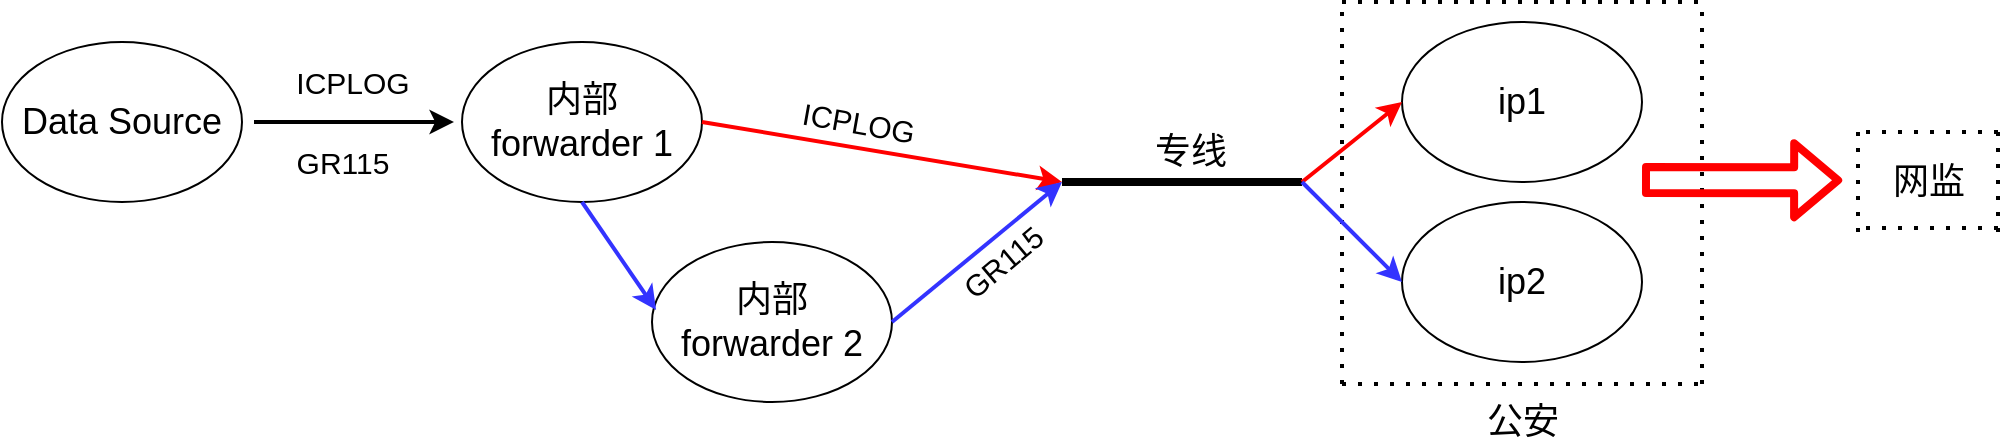 <mxfile version="13.7.4" type="github">
  <diagram id="n918JqjmJZDL5d9stIlF" name="Page-1">
    <mxGraphModel dx="775" dy="482" grid="1" gridSize="10" guides="1" tooltips="1" connect="1" arrows="1" fold="1" page="1" pageScale="1" pageWidth="827" pageHeight="1169" math="0" shadow="0">
      <root>
        <mxCell id="0" />
        <mxCell id="1" parent="0" />
        <mxCell id="3XLy-R_bskBAaHUA-YiK-1" value="&lt;font style=&quot;font-size: 18px&quot;&gt;Data Source&lt;/font&gt;" style="ellipse;whiteSpace=wrap;html=1;" parent="1" vertex="1">
          <mxGeometry x="20" y="120" width="120" height="80" as="geometry" />
        </mxCell>
        <mxCell id="3XLy-R_bskBAaHUA-YiK-2" value="" style="endArrow=classic;html=1;exitX=1;exitY=0.5;exitDx=0;exitDy=0;strokeWidth=2;" parent="1" edge="1">
          <mxGeometry width="50" height="50" relative="1" as="geometry">
            <mxPoint x="146" y="160" as="sourcePoint" />
            <mxPoint x="246" y="160" as="targetPoint" />
          </mxGeometry>
        </mxCell>
        <mxCell id="3XLy-R_bskBAaHUA-YiK-4" value="&lt;font style=&quot;font-size: 15px&quot;&gt;ICPLOG&lt;/font&gt;" style="text;html=1;align=center;verticalAlign=middle;resizable=0;points=[];autosize=1;rotation=0;" parent="1" vertex="1">
          <mxGeometry x="160" y="130" width="70" height="20" as="geometry" />
        </mxCell>
        <mxCell id="3XLy-R_bskBAaHUA-YiK-5" value="&lt;font style=&quot;font-size: 15px&quot;&gt;GR115&lt;/font&gt;" style="text;html=1;align=center;verticalAlign=middle;resizable=0;points=[];autosize=1;rotation=0;" parent="1" vertex="1">
          <mxGeometry x="160" y="170" width="60" height="20" as="geometry" />
        </mxCell>
        <mxCell id="3XLy-R_bskBAaHUA-YiK-7" value="&lt;span style=&quot;font-size: 18px&quot;&gt;内部&lt;br&gt;forwarder 1&lt;/span&gt;" style="ellipse;whiteSpace=wrap;html=1;" parent="1" vertex="1">
          <mxGeometry x="250" y="120" width="120" height="80" as="geometry" />
        </mxCell>
        <mxCell id="3XLy-R_bskBAaHUA-YiK-8" value="" style="endArrow=classic;html=1;exitX=1;exitY=0.5;exitDx=0;exitDy=0;strokeColor=#FF0000;strokeWidth=2;" parent="1" source="3XLy-R_bskBAaHUA-YiK-7" edge="1">
          <mxGeometry width="50" height="50" relative="1" as="geometry">
            <mxPoint x="380" y="150" as="sourcePoint" />
            <mxPoint x="550" y="190" as="targetPoint" />
          </mxGeometry>
        </mxCell>
        <mxCell id="3XLy-R_bskBAaHUA-YiK-9" value="&lt;span style=&quot;font-size: 18px&quot;&gt;内部&lt;br&gt;forwarder 2&lt;/span&gt;" style="ellipse;whiteSpace=wrap;html=1;" parent="1" vertex="1">
          <mxGeometry x="345" y="220" width="120" height="80" as="geometry" />
        </mxCell>
        <mxCell id="3XLy-R_bskBAaHUA-YiK-10" value="" style="endArrow=classic;html=1;entryX=0.017;entryY=0.425;entryDx=0;entryDy=0;entryPerimeter=0;exitX=0.5;exitY=1;exitDx=0;exitDy=0;strokeColor=#3333FF;strokeWidth=2;" parent="1" edge="1" target="3XLy-R_bskBAaHUA-YiK-9" source="3XLy-R_bskBAaHUA-YiK-7">
          <mxGeometry width="50" height="50" relative="1" as="geometry">
            <mxPoint x="370" y="160" as="sourcePoint" />
            <mxPoint x="450" y="210" as="targetPoint" />
          </mxGeometry>
        </mxCell>
        <mxCell id="3XLy-R_bskBAaHUA-YiK-11" value="&lt;span style=&quot;font-size: 18px&quot;&gt;ip1&lt;/span&gt;" style="ellipse;whiteSpace=wrap;html=1;" parent="1" vertex="1">
          <mxGeometry x="720" y="110" width="120" height="80" as="geometry" />
        </mxCell>
        <mxCell id="3XLy-R_bskBAaHUA-YiK-12" value="&lt;font style=&quot;font-size: 15px&quot;&gt;ICPLOG&lt;/font&gt;" style="text;html=1;align=center;verticalAlign=middle;resizable=0;points=[];autosize=1;rotation=10;" parent="1" vertex="1">
          <mxGeometry x="413.06" y="150" width="70" height="20" as="geometry" />
        </mxCell>
        <mxCell id="3XLy-R_bskBAaHUA-YiK-15" value="&lt;span style=&quot;font-size: 18px&quot;&gt;ip2&lt;/span&gt;" style="ellipse;whiteSpace=wrap;html=1;" parent="1" vertex="1">
          <mxGeometry x="720" y="200" width="120" height="80" as="geometry" />
        </mxCell>
        <mxCell id="_-6v9AoKFoI3q5lHTvhH-10" value="" style="endArrow=none;dashed=1;html=1;dashPattern=1 3;strokeWidth=2;" edge="1" parent="1">
          <mxGeometry width="50" height="50" relative="1" as="geometry">
            <mxPoint x="690" y="291" as="sourcePoint" />
            <mxPoint x="690" y="100" as="targetPoint" />
          </mxGeometry>
        </mxCell>
        <mxCell id="_-6v9AoKFoI3q5lHTvhH-11" value="" style="endArrow=none;dashed=1;html=1;dashPattern=1 3;strokeWidth=2;" edge="1" parent="1">
          <mxGeometry width="50" height="50" relative="1" as="geometry">
            <mxPoint x="690" y="291" as="sourcePoint" />
            <mxPoint x="870" y="291" as="targetPoint" />
          </mxGeometry>
        </mxCell>
        <mxCell id="_-6v9AoKFoI3q5lHTvhH-13" value="" style="endArrow=none;dashed=1;html=1;dashPattern=1 3;strokeWidth=2;" edge="1" parent="1">
          <mxGeometry width="50" height="50" relative="1" as="geometry">
            <mxPoint x="690" y="100" as="sourcePoint" />
            <mxPoint x="870" y="100" as="targetPoint" />
          </mxGeometry>
        </mxCell>
        <mxCell id="_-6v9AoKFoI3q5lHTvhH-14" value="" style="endArrow=none;dashed=1;html=1;dashPattern=1 3;strokeWidth=2;" edge="1" parent="1">
          <mxGeometry width="50" height="50" relative="1" as="geometry">
            <mxPoint x="870" y="291" as="sourcePoint" />
            <mxPoint x="870" y="101" as="targetPoint" />
          </mxGeometry>
        </mxCell>
        <mxCell id="_-6v9AoKFoI3q5lHTvhH-16" value="" style="group;rotation=0;container=1;fontStyle=4;strokeWidth=2;" vertex="1" connectable="0" parent="1">
          <mxGeometry x="483.056" y="180" width="66.94" height="79.409" as="geometry" />
        </mxCell>
        <mxCell id="_-6v9AoKFoI3q5lHTvhH-15" value="" style="endArrow=classic;html=1;exitX=1;exitY=0.5;exitDx=0;exitDy=0;strokeColor=#3333FF;strokeWidth=2;" edge="1" parent="_-6v9AoKFoI3q5lHTvhH-16" source="3XLy-R_bskBAaHUA-YiK-9">
          <mxGeometry width="50" height="50" relative="1" as="geometry">
            <mxPoint x="127" y="80" as="sourcePoint" />
            <mxPoint x="66.944" y="10" as="targetPoint" />
          </mxGeometry>
        </mxCell>
        <mxCell id="3XLy-R_bskBAaHUA-YiK-13" value="&lt;font style=&quot;font-size: 15px&quot;&gt;GR115&lt;/font&gt;" style="text;html=1;align=center;verticalAlign=middle;resizable=0;points=[];autosize=1;rotation=-40;" parent="_-6v9AoKFoI3q5lHTvhH-16" vertex="1">
          <mxGeometry x="6.94" y="40" width="60" height="20" as="geometry" />
        </mxCell>
        <mxCell id="_-6v9AoKFoI3q5lHTvhH-17" value="" style="endArrow=none;html=1;strokeWidth=4;" edge="1" parent="1">
          <mxGeometry width="50" height="50" relative="1" as="geometry">
            <mxPoint x="550" y="190" as="sourcePoint" />
            <mxPoint x="670" y="190" as="targetPoint" />
          </mxGeometry>
        </mxCell>
        <mxCell id="_-6v9AoKFoI3q5lHTvhH-18" value="" style="endArrow=classic;html=1;entryX=0;entryY=0.5;entryDx=0;entryDy=0;strokeColor=#FF0000;strokeWidth=2;" edge="1" parent="1" target="3XLy-R_bskBAaHUA-YiK-11">
          <mxGeometry width="50" height="50" relative="1" as="geometry">
            <mxPoint x="670" y="190" as="sourcePoint" />
            <mxPoint x="680" y="110" as="targetPoint" />
          </mxGeometry>
        </mxCell>
        <mxCell id="_-6v9AoKFoI3q5lHTvhH-19" value="" style="endArrow=classic;html=1;entryX=0;entryY=0.5;entryDx=0;entryDy=0;strokeColor=#3333FF;strokeWidth=2;" edge="1" parent="1" target="3XLy-R_bskBAaHUA-YiK-15">
          <mxGeometry width="50" height="50" relative="1" as="geometry">
            <mxPoint x="670" y="190" as="sourcePoint" />
            <mxPoint x="680" y="110" as="targetPoint" />
          </mxGeometry>
        </mxCell>
        <mxCell id="_-6v9AoKFoI3q5lHTvhH-20" value="&lt;font style=&quot;font-size: 18px&quot;&gt;专线&lt;/font&gt;" style="text;html=1;align=center;verticalAlign=middle;resizable=0;points=[];autosize=1;" vertex="1" parent="1">
          <mxGeometry x="589" y="165" width="50" height="20" as="geometry" />
        </mxCell>
        <mxCell id="_-6v9AoKFoI3q5lHTvhH-21" value="&lt;font style=&quot;font-size: 18px&quot;&gt;公安&lt;/font&gt;" style="text;html=1;align=center;verticalAlign=middle;resizable=0;points=[];autosize=1;" vertex="1" parent="1">
          <mxGeometry x="755" y="300" width="50" height="20" as="geometry" />
        </mxCell>
        <mxCell id="_-6v9AoKFoI3q5lHTvhH-22" value="" style="shape=flexArrow;endArrow=classic;html=1;strokeWidth=4;strokeColor=#FF0000;" edge="1" parent="1">
          <mxGeometry width="50" height="50" relative="1" as="geometry">
            <mxPoint x="840" y="189" as="sourcePoint" />
            <mxPoint x="940.07" y="189.13" as="targetPoint" />
          </mxGeometry>
        </mxCell>
        <mxCell id="_-6v9AoKFoI3q5lHTvhH-23" value="" style="endArrow=none;dashed=1;html=1;dashPattern=1 3;strokeWidth=2;" edge="1" parent="1">
          <mxGeometry width="50" height="50" relative="1" as="geometry">
            <mxPoint x="948" y="215" as="sourcePoint" />
            <mxPoint x="948" y="160" as="targetPoint" />
          </mxGeometry>
        </mxCell>
        <mxCell id="_-6v9AoKFoI3q5lHTvhH-24" value="" style="endArrow=none;dashed=1;html=1;dashPattern=1 3;strokeWidth=2;" edge="1" parent="1">
          <mxGeometry width="50" height="50" relative="1" as="geometry">
            <mxPoint x="1018" y="215" as="sourcePoint" />
            <mxPoint x="1018" y="160" as="targetPoint" />
          </mxGeometry>
        </mxCell>
        <mxCell id="_-6v9AoKFoI3q5lHTvhH-25" value="" style="endArrow=none;dashed=1;html=1;dashPattern=1 3;strokeWidth=2;" edge="1" parent="1">
          <mxGeometry width="50" height="50" relative="1" as="geometry">
            <mxPoint x="1018" y="213" as="sourcePoint" />
            <mxPoint x="948" y="213" as="targetPoint" />
          </mxGeometry>
        </mxCell>
        <mxCell id="_-6v9AoKFoI3q5lHTvhH-26" value="" style="endArrow=none;dashed=1;html=1;dashPattern=1 3;strokeWidth=2;" edge="1" parent="1">
          <mxGeometry width="50" height="50" relative="1" as="geometry">
            <mxPoint x="1018" y="165" as="sourcePoint" />
            <mxPoint x="948" y="165" as="targetPoint" />
          </mxGeometry>
        </mxCell>
        <mxCell id="_-6v9AoKFoI3q5lHTvhH-27" value="&lt;font style=&quot;font-size: 18px&quot;&gt;网监&lt;/font&gt;" style="text;html=1;align=center;verticalAlign=middle;resizable=0;points=[];autosize=1;" vertex="1" parent="1">
          <mxGeometry x="958" y="180" width="50" height="20" as="geometry" />
        </mxCell>
      </root>
    </mxGraphModel>
  </diagram>
</mxfile>

